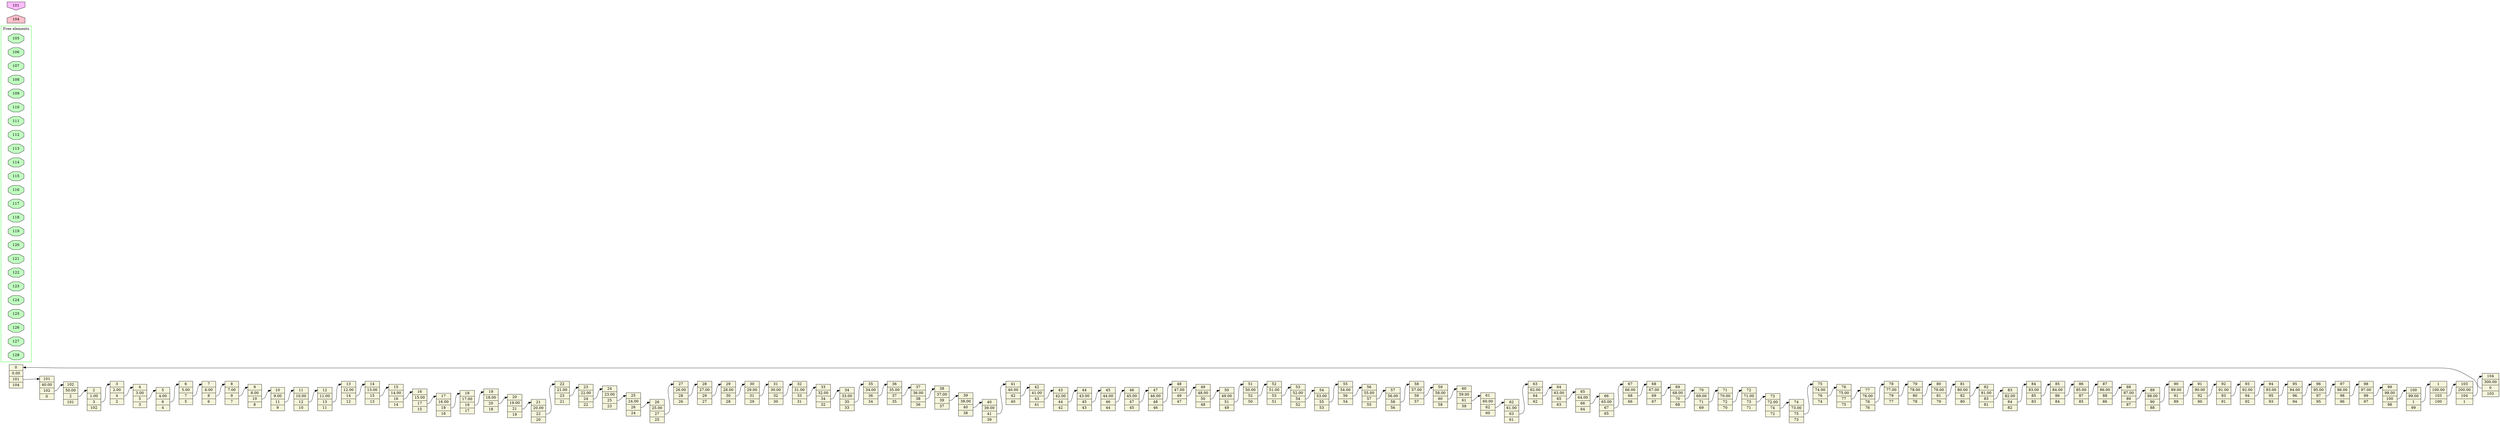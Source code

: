 digraph line{
	rankdir = LR;
	struct0 [shape = "record", style = "filled", fillcolor = "beige", label = "<d>0| 0.00 | <n>101 | 104"];
	struct1 [shape = "record", style = "filled", fillcolor = "beige", label = "<d>1| 100.00 | <n>103 | 100"];
	struct2 [shape = "record", style = "filled", fillcolor = "beige", label = "<d>2| 1.00 | <n>3 | 102"];
	struct3 [shape = "record", style = "filled", fillcolor = "beige", label = "<d>3| 2.00 | <n>4 | 2"];
	struct4 [shape = "record", style = "filled", fillcolor = "beige", label = "<d>4| 3.00 | <n>5 | 3"];
	struct5 [shape = "record", style = "filled", fillcolor = "beige", label = "<d>5| 4.00 | <n>6 | 4"];
	struct6 [shape = "record", style = "filled", fillcolor = "beige", label = "<d>6| 5.00 | <n>7 | 5"];
	struct7 [shape = "record", style = "filled", fillcolor = "beige", label = "<d>7| 6.00 | <n>8 | 6"];
	struct8 [shape = "record", style = "filled", fillcolor = "beige", label = "<d>8| 7.00 | <n>9 | 7"];
	struct9 [shape = "record", style = "filled", fillcolor = "beige", label = "<d>9| 8.00 | <n>10 | 8"];
	struct10 [shape = "record", style = "filled", fillcolor = "beige", label = "<d>10| 9.00 | <n>11 | 9"];
	struct11 [shape = "record", style = "filled", fillcolor = "beige", label = "<d>11| 10.00 | <n>12 | 10"];
	struct12 [shape = "record", style = "filled", fillcolor = "beige", label = "<d>12| 11.00 | <n>13 | 11"];
	struct13 [shape = "record", style = "filled", fillcolor = "beige", label = "<d>13| 12.00 | <n>14 | 12"];
	struct14 [shape = "record", style = "filled", fillcolor = "beige", label = "<d>14| 13.00 | <n>15 | 13"];
	struct15 [shape = "record", style = "filled", fillcolor = "beige", label = "<d>15| 14.00 | <n>16 | 14"];
	struct16 [shape = "record", style = "filled", fillcolor = "beige", label = "<d>16| 15.00 | <n>17 | 15"];
	struct17 [shape = "record", style = "filled", fillcolor = "beige", label = "<d>17| 16.00 | <n>18 | 16"];
	struct18 [shape = "record", style = "filled", fillcolor = "beige", label = "<d>18| 17.00 | <n>19 | 17"];
	struct19 [shape = "record", style = "filled", fillcolor = "beige", label = "<d>19| 18.00 | <n>20 | 18"];
	struct20 [shape = "record", style = "filled", fillcolor = "beige", label = "<d>20| 19.00 | <n>21 | 19"];
	struct21 [shape = "record", style = "filled", fillcolor = "beige", label = "<d>21| 20.00 | <n>22 | 20"];
	struct22 [shape = "record", style = "filled", fillcolor = "beige", label = "<d>22| 21.00 | <n>23 | 21"];
	struct23 [shape = "record", style = "filled", fillcolor = "beige", label = "<d>23| 22.00 | <n>24 | 22"];
	struct24 [shape = "record", style = "filled", fillcolor = "beige", label = "<d>24| 23.00 | <n>25 | 23"];
	struct25 [shape = "record", style = "filled", fillcolor = "beige", label = "<d>25| 24.00 | <n>26 | 24"];
	struct26 [shape = "record", style = "filled", fillcolor = "beige", label = "<d>26| 25.00 | <n>27 | 25"];
	struct27 [shape = "record", style = "filled", fillcolor = "beige", label = "<d>27| 26.00 | <n>28 | 26"];
	struct28 [shape = "record", style = "filled", fillcolor = "beige", label = "<d>28| 27.00 | <n>29 | 27"];
	struct29 [shape = "record", style = "filled", fillcolor = "beige", label = "<d>29| 28.00 | <n>30 | 28"];
	struct30 [shape = "record", style = "filled", fillcolor = "beige", label = "<d>30| 29.00 | <n>31 | 29"];
	struct31 [shape = "record", style = "filled", fillcolor = "beige", label = "<d>31| 30.00 | <n>32 | 30"];
	struct32 [shape = "record", style = "filled", fillcolor = "beige", label = "<d>32| 31.00 | <n>33 | 31"];
	struct33 [shape = "record", style = "filled", fillcolor = "beige", label = "<d>33| 32.00 | <n>34 | 32"];
	struct34 [shape = "record", style = "filled", fillcolor = "beige", label = "<d>34| 33.00 | <n>35 | 33"];
	struct35 [shape = "record", style = "filled", fillcolor = "beige", label = "<d>35| 34.00 | <n>36 | 34"];
	struct36 [shape = "record", style = "filled", fillcolor = "beige", label = "<d>36| 35.00 | <n>37 | 35"];
	struct37 [shape = "record", style = "filled", fillcolor = "beige", label = "<d>37| 36.00 | <n>38 | 36"];
	struct38 [shape = "record", style = "filled", fillcolor = "beige", label = "<d>38| 37.00 | <n>39 | 37"];
	struct39 [shape = "record", style = "filled", fillcolor = "beige", label = "<d>39| 38.00 | <n>40 | 38"];
	struct40 [shape = "record", style = "filled", fillcolor = "beige", label = "<d>40| 39.00 | <n>41 | 39"];
	struct41 [shape = "record", style = "filled", fillcolor = "beige", label = "<d>41| 40.00 | <n>42 | 40"];
	struct42 [shape = "record", style = "filled", fillcolor = "beige", label = "<d>42| 41.00 | <n>43 | 41"];
	struct43 [shape = "record", style = "filled", fillcolor = "beige", label = "<d>43| 42.00 | <n>44 | 42"];
	struct44 [shape = "record", style = "filled", fillcolor = "beige", label = "<d>44| 43.00 | <n>45 | 43"];
	struct45 [shape = "record", style = "filled", fillcolor = "beige", label = "<d>45| 44.00 | <n>46 | 44"];
	struct46 [shape = "record", style = "filled", fillcolor = "beige", label = "<d>46| 45.00 | <n>47 | 45"];
	struct47 [shape = "record", style = "filled", fillcolor = "beige", label = "<d>47| 46.00 | <n>48 | 46"];
	struct48 [shape = "record", style = "filled", fillcolor = "beige", label = "<d>48| 47.00 | <n>49 | 47"];
	struct49 [shape = "record", style = "filled", fillcolor = "beige", label = "<d>49| 48.00 | <n>50 | 48"];
	struct50 [shape = "record", style = "filled", fillcolor = "beige", label = "<d>50| 49.00 | <n>51 | 49"];
	struct51 [shape = "record", style = "filled", fillcolor = "beige", label = "<d>51| 50.00 | <n>52 | 50"];
	struct52 [shape = "record", style = "filled", fillcolor = "beige", label = "<d>52| 51.00 | <n>53 | 51"];
	struct53 [shape = "record", style = "filled", fillcolor = "beige", label = "<d>53| 52.00 | <n>54 | 52"];
	struct54 [shape = "record", style = "filled", fillcolor = "beige", label = "<d>54| 53.00 | <n>55 | 53"];
	struct55 [shape = "record", style = "filled", fillcolor = "beige", label = "<d>55| 54.00 | <n>56 | 54"];
	struct56 [shape = "record", style = "filled", fillcolor = "beige", label = "<d>56| 55.00 | <n>57 | 55"];
	struct57 [shape = "record", style = "filled", fillcolor = "beige", label = "<d>57| 56.00 | <n>58 | 56"];
	struct58 [shape = "record", style = "filled", fillcolor = "beige", label = "<d>58| 57.00 | <n>59 | 57"];
	struct59 [shape = "record", style = "filled", fillcolor = "beige", label = "<d>59| 58.00 | <n>60 | 58"];
	struct60 [shape = "record", style = "filled", fillcolor = "beige", label = "<d>60| 59.00 | <n>61 | 59"];
	struct61 [shape = "record", style = "filled", fillcolor = "beige", label = "<d>61| 60.00 | <n>62 | 60"];
	struct62 [shape = "record", style = "filled", fillcolor = "beige", label = "<d>62| 61.00 | <n>63 | 61"];
	struct63 [shape = "record", style = "filled", fillcolor = "beige", label = "<d>63| 62.00 | <n>64 | 62"];
	struct64 [shape = "record", style = "filled", fillcolor = "beige", label = "<d>64| 63.00 | <n>65 | 63"];
	struct65 [shape = "record", style = "filled", fillcolor = "beige", label = "<d>65| 64.00 | <n>66 | 64"];
	struct66 [shape = "record", style = "filled", fillcolor = "beige", label = "<d>66| 65.00 | <n>67 | 65"];
	struct67 [shape = "record", style = "filled", fillcolor = "beige", label = "<d>67| 66.00 | <n>68 | 66"];
	struct68 [shape = "record", style = "filled", fillcolor = "beige", label = "<d>68| 67.00 | <n>69 | 67"];
	struct69 [shape = "record", style = "filled", fillcolor = "beige", label = "<d>69| 68.00 | <n>70 | 68"];
	struct70 [shape = "record", style = "filled", fillcolor = "beige", label = "<d>70| 69.00 | <n>71 | 69"];
	struct71 [shape = "record", style = "filled", fillcolor = "beige", label = "<d>71| 70.00 | <n>72 | 70"];
	struct72 [shape = "record", style = "filled", fillcolor = "beige", label = "<d>72| 71.00 | <n>73 | 71"];
	struct73 [shape = "record", style = "filled", fillcolor = "beige", label = "<d>73| 72.00 | <n>74 | 72"];
	struct74 [shape = "record", style = "filled", fillcolor = "beige", label = "<d>74| 73.00 | <n>75 | 73"];
	struct75 [shape = "record", style = "filled", fillcolor = "beige", label = "<d>75| 74.00 | <n>76 | 74"];
	struct76 [shape = "record", style = "filled", fillcolor = "beige", label = "<d>76| 75.00 | <n>77 | 75"];
	struct77 [shape = "record", style = "filled", fillcolor = "beige", label = "<d>77| 76.00 | <n>78 | 76"];
	struct78 [shape = "record", style = "filled", fillcolor = "beige", label = "<d>78| 77.00 | <n>79 | 77"];
	struct79 [shape = "record", style = "filled", fillcolor = "beige", label = "<d>79| 78.00 | <n>80 | 78"];
	struct80 [shape = "record", style = "filled", fillcolor = "beige", label = "<d>80| 79.00 | <n>81 | 79"];
	struct81 [shape = "record", style = "filled", fillcolor = "beige", label = "<d>81| 80.00 | <n>82 | 80"];
	struct82 [shape = "record", style = "filled", fillcolor = "beige", label = "<d>82| 81.00 | <n>83 | 81"];
	struct83 [shape = "record", style = "filled", fillcolor = "beige", label = "<d>83| 82.00 | <n>84 | 82"];
	struct84 [shape = "record", style = "filled", fillcolor = "beige", label = "<d>84| 83.00 | <n>85 | 83"];
	struct85 [shape = "record", style = "filled", fillcolor = "beige", label = "<d>85| 84.00 | <n>86 | 84"];
	struct86 [shape = "record", style = "filled", fillcolor = "beige", label = "<d>86| 85.00 | <n>87 | 85"];
	struct87 [shape = "record", style = "filled", fillcolor = "beige", label = "<d>87| 86.00 | <n>88 | 86"];
	struct88 [shape = "record", style = "filled", fillcolor = "beige", label = "<d>88| 87.00 | <n>89 | 87"];
	struct89 [shape = "record", style = "filled", fillcolor = "beige", label = "<d>89| 88.00 | <n>90 | 88"];
	struct90 [shape = "record", style = "filled", fillcolor = "beige", label = "<d>90| 89.00 | <n>91 | 89"];
	struct91 [shape = "record", style = "filled", fillcolor = "beige", label = "<d>91| 90.00 | <n>92 | 90"];
	struct92 [shape = "record", style = "filled", fillcolor = "beige", label = "<d>92| 91.00 | <n>93 | 91"];
	struct93 [shape = "record", style = "filled", fillcolor = "beige", label = "<d>93| 92.00 | <n>94 | 92"];
	struct94 [shape = "record", style = "filled", fillcolor = "beige", label = "<d>94| 93.00 | <n>95 | 93"];
	struct95 [shape = "record", style = "filled", fillcolor = "beige", label = "<d>95| 94.00 | <n>96 | 94"];
	struct96 [shape = "record", style = "filled", fillcolor = "beige", label = "<d>96| 95.00 | <n>97 | 95"];
	struct97 [shape = "record", style = "filled", fillcolor = "beige", label = "<d>97| 96.00 | <n>98 | 96"];
	struct98 [shape = "record", style = "filled", fillcolor = "beige", label = "<d>98| 97.00 | <n>99 | 97"];
	struct99 [shape = "record", style = "filled", fillcolor = "beige", label = "<d>99| 98.00 | <n>100 | 98"];
	struct100 [shape = "record", style = "filled", fillcolor = "beige", label = "<d>100| 99.00 | <n>1 | 99"];
	struct101 [shape = "record", style = "filled", fillcolor = "beige", label = "<d>101| 40.00 | <n>102 | 0"];
	struct102 [shape = "record", style = "filled", fillcolor = "beige", label = "<d>102| 50.00 | <n>2 | 101"];
	struct103 [shape = "record", style = "filled", fillcolor = "beige", label = "<d>103| 200.00 | <n>104 | 1"];
	struct104 [shape = "record", style = "filled", fillcolor = "beige", label = "<d>104| 300.00 | <n>0 | 103"];
subgraph cluster0 {
	struct105 [shape = "octagon", style = "filled", fillcolor = "darkseagreen1", label = "105"];
	struct106 [shape = "octagon", style = "filled", fillcolor = "darkseagreen1", label = "106"];
	struct107 [shape = "octagon", style = "filled", fillcolor = "darkseagreen1", label = "107"];
	struct108 [shape = "octagon", style = "filled", fillcolor = "darkseagreen1", label = "108"];
	struct109 [shape = "octagon", style = "filled", fillcolor = "darkseagreen1", label = "109"];
	struct110 [shape = "octagon", style = "filled", fillcolor = "darkseagreen1", label = "110"];
	struct111 [shape = "octagon", style = "filled", fillcolor = "darkseagreen1", label = "111"];
	struct112 [shape = "octagon", style = "filled", fillcolor = "darkseagreen1", label = "112"];
	struct113 [shape = "octagon", style = "filled", fillcolor = "darkseagreen1", label = "113"];
	struct114 [shape = "octagon", style = "filled", fillcolor = "darkseagreen1", label = "114"];
	struct115 [shape = "octagon", style = "filled", fillcolor = "darkseagreen1", label = "115"];
	struct116 [shape = "octagon", style = "filled", fillcolor = "darkseagreen1", label = "116"];
	struct117 [shape = "octagon", style = "filled", fillcolor = "darkseagreen1", label = "117"];
	struct118 [shape = "octagon", style = "filled", fillcolor = "darkseagreen1", label = "118"];
	struct119 [shape = "octagon", style = "filled", fillcolor = "darkseagreen1", label = "119"];
	struct120 [shape = "octagon", style = "filled", fillcolor = "darkseagreen1", label = "120"];
	struct121 [shape = "octagon", style = "filled", fillcolor = "darkseagreen1", label = "121"];
	struct122 [shape = "octagon", style = "filled", fillcolor = "darkseagreen1", label = "122"];
	struct123 [shape = "octagon", style = "filled", fillcolor = "darkseagreen1", label = "123"];
	struct124 [shape = "octagon", style = "filled", fillcolor = "darkseagreen1", label = "124"];
	struct125 [shape = "octagon", style = "filled", fillcolor = "darkseagreen1", label = "125"];
	struct126 [shape = "octagon", style = "filled", fillcolor = "darkseagreen1", label = "126"];
	struct127 [shape = "octagon", style = "filled", fillcolor = "darkseagreen1", label = "127"];
	struct128 [shape = "octagon", style = "filled", fillcolor = "darkseagreen1", label = "128"];
	label = "Free elements";
	color = green;
}
	structa [shape = "house", style = "filled", fillcolor = "pink", label = "104"];
	structb [shape = "invhouse", style = "filled", fillcolor = "plum1", label = "101"];
	struct0:<n> -> struct101:<d>;
	struct1:<n> -> struct103:<d>;
	struct2:<n> -> struct3:<d>;
	struct3:<n> -> struct4:<d>;
	struct4:<n> -> struct5:<d>;
	struct5:<n> -> struct6:<d>;
	struct6:<n> -> struct7:<d>;
	struct7:<n> -> struct8:<d>;
	struct8:<n> -> struct9:<d>;
	struct9:<n> -> struct10:<d>;
	struct10:<n> -> struct11:<d>;
	struct11:<n> -> struct12:<d>;
	struct12:<n> -> struct13:<d>;
	struct13:<n> -> struct14:<d>;
	struct14:<n> -> struct15:<d>;
	struct15:<n> -> struct16:<d>;
	struct16:<n> -> struct17:<d>;
	struct17:<n> -> struct18:<d>;
	struct18:<n> -> struct19:<d>;
	struct19:<n> -> struct20:<d>;
	struct20:<n> -> struct21:<d>;
	struct21:<n> -> struct22:<d>;
	struct22:<n> -> struct23:<d>;
	struct23:<n> -> struct24:<d>;
	struct24:<n> -> struct25:<d>;
	struct25:<n> -> struct26:<d>;
	struct26:<n> -> struct27:<d>;
	struct27:<n> -> struct28:<d>;
	struct28:<n> -> struct29:<d>;
	struct29:<n> -> struct30:<d>;
	struct30:<n> -> struct31:<d>;
	struct31:<n> -> struct32:<d>;
	struct32:<n> -> struct33:<d>;
	struct33:<n> -> struct34:<d>;
	struct34:<n> -> struct35:<d>;
	struct35:<n> -> struct36:<d>;
	struct36:<n> -> struct37:<d>;
	struct37:<n> -> struct38:<d>;
	struct38:<n> -> struct39:<d>;
	struct39:<n> -> struct40:<d>;
	struct40:<n> -> struct41:<d>;
	struct41:<n> -> struct42:<d>;
	struct42:<n> -> struct43:<d>;
	struct43:<n> -> struct44:<d>;
	struct44:<n> -> struct45:<d>;
	struct45:<n> -> struct46:<d>;
	struct46:<n> -> struct47:<d>;
	struct47:<n> -> struct48:<d>;
	struct48:<n> -> struct49:<d>;
	struct49:<n> -> struct50:<d>;
	struct50:<n> -> struct51:<d>;
	struct51:<n> -> struct52:<d>;
	struct52:<n> -> struct53:<d>;
	struct53:<n> -> struct54:<d>;
	struct54:<n> -> struct55:<d>;
	struct55:<n> -> struct56:<d>;
	struct56:<n> -> struct57:<d>;
	struct57:<n> -> struct58:<d>;
	struct58:<n> -> struct59:<d>;
	struct59:<n> -> struct60:<d>;
	struct60:<n> -> struct61:<d>;
	struct61:<n> -> struct62:<d>;
	struct62:<n> -> struct63:<d>;
	struct63:<n> -> struct64:<d>;
	struct64:<n> -> struct65:<d>;
	struct65:<n> -> struct66:<d>;
	struct66:<n> -> struct67:<d>;
	struct67:<n> -> struct68:<d>;
	struct68:<n> -> struct69:<d>;
	struct69:<n> -> struct70:<d>;
	struct70:<n> -> struct71:<d>;
	struct71:<n> -> struct72:<d>;
	struct72:<n> -> struct73:<d>;
	struct73:<n> -> struct74:<d>;
	struct74:<n> -> struct75:<d>;
	struct75:<n> -> struct76:<d>;
	struct76:<n> -> struct77:<d>;
	struct77:<n> -> struct78:<d>;
	struct78:<n> -> struct79:<d>;
	struct79:<n> -> struct80:<d>;
	struct80:<n> -> struct81:<d>;
	struct81:<n> -> struct82:<d>;
	struct82:<n> -> struct83:<d>;
	struct83:<n> -> struct84:<d>;
	struct84:<n> -> struct85:<d>;
	struct85:<n> -> struct86:<d>;
	struct86:<n> -> struct87:<d>;
	struct87:<n> -> struct88:<d>;
	struct88:<n> -> struct89:<d>;
	struct89:<n> -> struct90:<d>;
	struct90:<n> -> struct91:<d>;
	struct91:<n> -> struct92:<d>;
	struct92:<n> -> struct93:<d>;
	struct93:<n> -> struct94:<d>;
	struct94:<n> -> struct95:<d>;
	struct95:<n> -> struct96:<d>;
	struct96:<n> -> struct97:<d>;
	struct97:<n> -> struct98:<d>;
	struct98:<n> -> struct99:<d>;
	struct99:<n> -> struct100:<d>;
	struct100:<n> -> struct1:<d>;
	struct101:<n> -> struct102:<d>;
	struct102:<n> -> struct2:<d>;
	struct103:<n> -> struct104:<d>;
	struct104:<n> -> struct0:<d>;
}